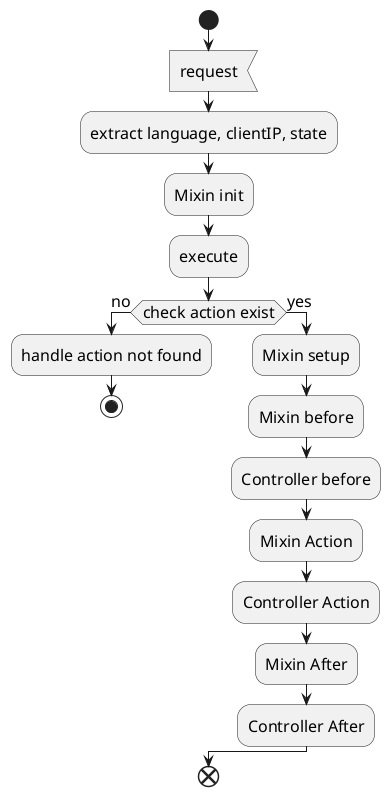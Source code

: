 @startuml
skinparam monochrome true
skinparam shadowing false
skinparam defaultFontName "Barlow Condensed Semibold"
skinparam defaultFontSize 16

start
:request<
:extract language, clientIP, state;
:Mixin init;
:execute;
if(check action exist) then (no)
:handle action not found;
stop
else (yes)
:Mixin setup;
:Mixin before;
:Controller before;
:Mixin Action;
:Controller Action;
:Mixin After;
:Controller After;
endif
end

@enduml